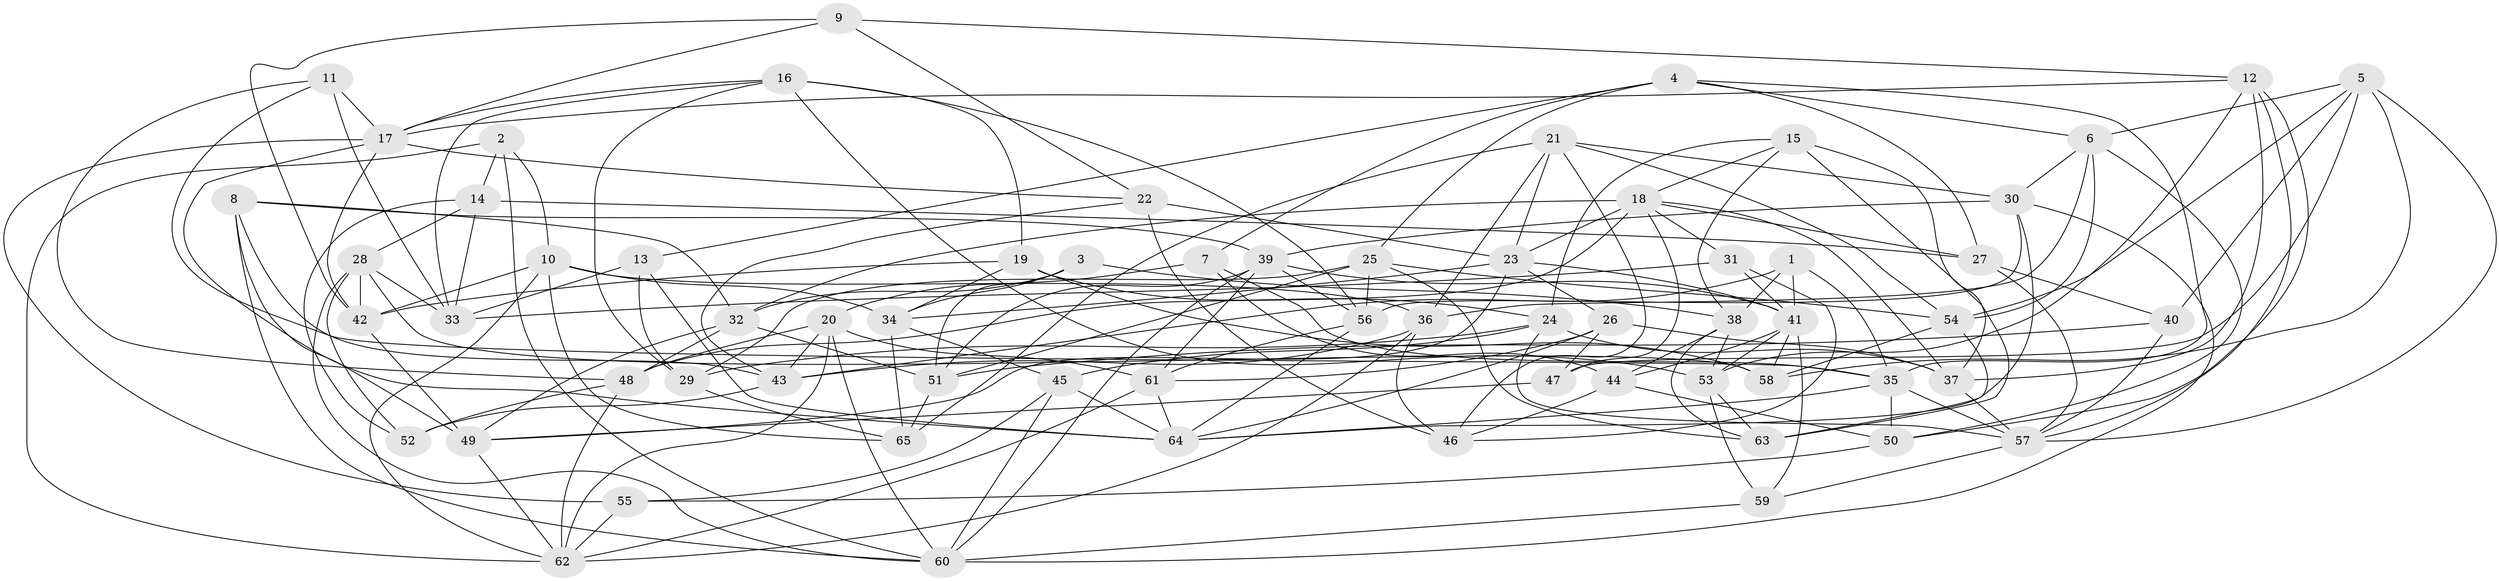 // original degree distribution, {4: 1.0}
// Generated by graph-tools (version 1.1) at 2025/02/03/09/25 03:02:59]
// undirected, 65 vertices, 183 edges
graph export_dot {
graph [start="1"]
  node [color=gray90,style=filled];
  1;
  2;
  3;
  4;
  5;
  6;
  7;
  8;
  9;
  10;
  11;
  12;
  13;
  14;
  15;
  16;
  17;
  18;
  19;
  20;
  21;
  22;
  23;
  24;
  25;
  26;
  27;
  28;
  29;
  30;
  31;
  32;
  33;
  34;
  35;
  36;
  37;
  38;
  39;
  40;
  41;
  42;
  43;
  44;
  45;
  46;
  47;
  48;
  49;
  50;
  51;
  52;
  53;
  54;
  55;
  56;
  57;
  58;
  59;
  60;
  61;
  62;
  63;
  64;
  65;
  1 -- 35 [weight=1.0];
  1 -- 38 [weight=1.0];
  1 -- 41 [weight=1.0];
  1 -- 43 [weight=1.0];
  2 -- 10 [weight=1.0];
  2 -- 14 [weight=1.0];
  2 -- 60 [weight=1.0];
  2 -- 62 [weight=1.0];
  3 -- 32 [weight=1.0];
  3 -- 34 [weight=1.0];
  3 -- 38 [weight=1.0];
  3 -- 51 [weight=1.0];
  4 -- 6 [weight=1.0];
  4 -- 7 [weight=1.0];
  4 -- 13 [weight=1.0];
  4 -- 25 [weight=1.0];
  4 -- 27 [weight=1.0];
  4 -- 35 [weight=1.0];
  5 -- 6 [weight=1.0];
  5 -- 40 [weight=1.0];
  5 -- 47 [weight=1.0];
  5 -- 54 [weight=1.0];
  5 -- 57 [weight=1.0];
  5 -- 58 [weight=1.0];
  6 -- 30 [weight=1.0];
  6 -- 36 [weight=1.0];
  6 -- 50 [weight=1.0];
  6 -- 54 [weight=1.0];
  7 -- 20 [weight=1.0];
  7 -- 35 [weight=1.0];
  7 -- 44 [weight=1.0];
  8 -- 32 [weight=1.0];
  8 -- 39 [weight=1.0];
  8 -- 43 [weight=1.0];
  8 -- 49 [weight=1.0];
  8 -- 60 [weight=2.0];
  9 -- 12 [weight=1.0];
  9 -- 17 [weight=1.0];
  9 -- 22 [weight=1.0];
  9 -- 42 [weight=1.0];
  10 -- 34 [weight=1.0];
  10 -- 36 [weight=1.0];
  10 -- 42 [weight=1.0];
  10 -- 62 [weight=1.0];
  10 -- 65 [weight=1.0];
  11 -- 17 [weight=1.0];
  11 -- 33 [weight=1.0];
  11 -- 35 [weight=1.0];
  11 -- 48 [weight=1.0];
  12 -- 17 [weight=1.0];
  12 -- 37 [weight=1.0];
  12 -- 50 [weight=1.0];
  12 -- 53 [weight=1.0];
  12 -- 57 [weight=1.0];
  13 -- 29 [weight=1.0];
  13 -- 33 [weight=1.0];
  13 -- 64 [weight=1.0];
  14 -- 27 [weight=2.0];
  14 -- 28 [weight=1.0];
  14 -- 33 [weight=1.0];
  14 -- 52 [weight=1.0];
  15 -- 18 [weight=1.0];
  15 -- 24 [weight=1.0];
  15 -- 37 [weight=1.0];
  15 -- 38 [weight=1.0];
  15 -- 63 [weight=2.0];
  16 -- 17 [weight=1.0];
  16 -- 19 [weight=1.0];
  16 -- 29 [weight=1.0];
  16 -- 33 [weight=1.0];
  16 -- 53 [weight=1.0];
  16 -- 56 [weight=1.0];
  17 -- 22 [weight=1.0];
  17 -- 42 [weight=1.0];
  17 -- 55 [weight=1.0];
  17 -- 64 [weight=1.0];
  18 -- 23 [weight=1.0];
  18 -- 27 [weight=1.0];
  18 -- 31 [weight=1.0];
  18 -- 32 [weight=1.0];
  18 -- 37 [weight=1.0];
  18 -- 47 [weight=1.0];
  18 -- 48 [weight=1.0];
  19 -- 24 [weight=1.0];
  19 -- 34 [weight=1.0];
  19 -- 42 [weight=1.0];
  19 -- 58 [weight=2.0];
  20 -- 43 [weight=1.0];
  20 -- 48 [weight=1.0];
  20 -- 60 [weight=1.0];
  20 -- 61 [weight=1.0];
  20 -- 62 [weight=1.0];
  21 -- 23 [weight=1.0];
  21 -- 30 [weight=1.0];
  21 -- 36 [weight=1.0];
  21 -- 46 [weight=1.0];
  21 -- 54 [weight=1.0];
  21 -- 65 [weight=1.0];
  22 -- 23 [weight=1.0];
  22 -- 43 [weight=1.0];
  22 -- 46 [weight=2.0];
  23 -- 26 [weight=2.0];
  23 -- 34 [weight=1.0];
  23 -- 41 [weight=1.0];
  23 -- 49 [weight=1.0];
  24 -- 29 [weight=1.0];
  24 -- 37 [weight=1.0];
  24 -- 45 [weight=1.0];
  24 -- 57 [weight=1.0];
  25 -- 29 [weight=1.0];
  25 -- 51 [weight=1.0];
  25 -- 54 [weight=1.0];
  25 -- 56 [weight=1.0];
  25 -- 63 [weight=1.0];
  26 -- 37 [weight=1.0];
  26 -- 47 [weight=1.0];
  26 -- 61 [weight=1.0];
  26 -- 64 [weight=1.0];
  27 -- 40 [weight=1.0];
  27 -- 57 [weight=1.0];
  28 -- 33 [weight=1.0];
  28 -- 42 [weight=1.0];
  28 -- 52 [weight=1.0];
  28 -- 58 [weight=1.0];
  28 -- 60 [weight=1.0];
  29 -- 65 [weight=2.0];
  30 -- 39 [weight=1.0];
  30 -- 56 [weight=1.0];
  30 -- 60 [weight=1.0];
  30 -- 64 [weight=1.0];
  31 -- 33 [weight=1.0];
  31 -- 41 [weight=1.0];
  31 -- 46 [weight=1.0];
  32 -- 48 [weight=1.0];
  32 -- 49 [weight=1.0];
  32 -- 51 [weight=1.0];
  34 -- 45 [weight=1.0];
  34 -- 65 [weight=1.0];
  35 -- 50 [weight=2.0];
  35 -- 57 [weight=1.0];
  35 -- 64 [weight=1.0];
  36 -- 43 [weight=1.0];
  36 -- 46 [weight=1.0];
  36 -- 62 [weight=1.0];
  37 -- 57 [weight=1.0];
  38 -- 44 [weight=1.0];
  38 -- 53 [weight=1.0];
  38 -- 63 [weight=1.0];
  39 -- 41 [weight=2.0];
  39 -- 51 [weight=1.0];
  39 -- 56 [weight=1.0];
  39 -- 60 [weight=1.0];
  39 -- 61 [weight=1.0];
  40 -- 51 [weight=1.0];
  40 -- 57 [weight=1.0];
  41 -- 44 [weight=2.0];
  41 -- 53 [weight=1.0];
  41 -- 58 [weight=1.0];
  41 -- 59 [weight=1.0];
  42 -- 49 [weight=1.0];
  43 -- 52 [weight=1.0];
  44 -- 46 [weight=1.0];
  44 -- 50 [weight=1.0];
  45 -- 55 [weight=1.0];
  45 -- 60 [weight=2.0];
  45 -- 64 [weight=1.0];
  47 -- 49 [weight=1.0];
  48 -- 52 [weight=1.0];
  48 -- 62 [weight=1.0];
  49 -- 62 [weight=1.0];
  50 -- 55 [weight=1.0];
  51 -- 65 [weight=1.0];
  53 -- 59 [weight=1.0];
  53 -- 63 [weight=1.0];
  54 -- 58 [weight=1.0];
  54 -- 63 [weight=1.0];
  55 -- 62 [weight=1.0];
  56 -- 61 [weight=1.0];
  56 -- 64 [weight=1.0];
  57 -- 59 [weight=1.0];
  59 -- 60 [weight=1.0];
  61 -- 62 [weight=1.0];
  61 -- 64 [weight=1.0];
}
